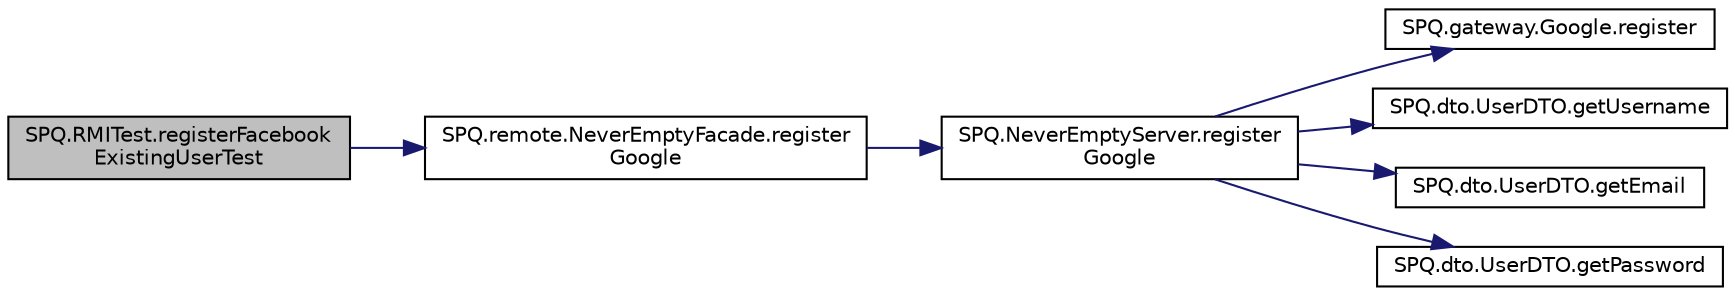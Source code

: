 digraph "SPQ.RMITest.registerFacebookExistingUserTest"
{
  edge [fontname="Helvetica",fontsize="10",labelfontname="Helvetica",labelfontsize="10"];
  node [fontname="Helvetica",fontsize="10",shape=record];
  rankdir="LR";
  Node16 [label="SPQ.RMITest.registerFacebook\lExistingUserTest",height=0.2,width=0.4,color="black", fillcolor="grey75", style="filled", fontcolor="black"];
  Node16 -> Node17 [color="midnightblue",fontsize="10",style="solid",fontname="Helvetica"];
  Node17 [label="SPQ.remote.NeverEmptyFacade.register\lGoogle",height=0.2,width=0.4,color="black", fillcolor="white", style="filled",URL="$class_s_p_q_1_1remote_1_1_never_empty_facade.html#aaa8d4a6148957029af068d00da24890b"];
  Node17 -> Node18 [color="midnightblue",fontsize="10",style="solid",fontname="Helvetica"];
  Node18 [label="SPQ.NeverEmptyServer.register\lGoogle",height=0.2,width=0.4,color="black", fillcolor="white", style="filled",URL="$class_s_p_q_1_1_never_empty_server.html#ac97355451c02fc378cb5d8f33f442ce6"];
  Node18 -> Node19 [color="midnightblue",fontsize="10",style="solid",fontname="Helvetica"];
  Node19 [label="SPQ.gateway.Google.register",height=0.2,width=0.4,color="black", fillcolor="white", style="filled",URL="$class_s_p_q_1_1gateway_1_1_google.html#ab287ce4fd789224c45be6037a99a937b"];
  Node18 -> Node20 [color="midnightblue",fontsize="10",style="solid",fontname="Helvetica"];
  Node20 [label="SPQ.dto.UserDTO.getUsername",height=0.2,width=0.4,color="black", fillcolor="white", style="filled",URL="$class_s_p_q_1_1dto_1_1_user_d_t_o.html#a0cd335456c4f53b97069820475742980"];
  Node18 -> Node21 [color="midnightblue",fontsize="10",style="solid",fontname="Helvetica"];
  Node21 [label="SPQ.dto.UserDTO.getEmail",height=0.2,width=0.4,color="black", fillcolor="white", style="filled",URL="$class_s_p_q_1_1dto_1_1_user_d_t_o.html#a67038ab8bab7cb7119ece00bcb20a360"];
  Node18 -> Node22 [color="midnightblue",fontsize="10",style="solid",fontname="Helvetica"];
  Node22 [label="SPQ.dto.UserDTO.getPassword",height=0.2,width=0.4,color="black", fillcolor="white", style="filled",URL="$class_s_p_q_1_1dto_1_1_user_d_t_o.html#a955f436e60336683283a6fcd6fc5f874"];
}
